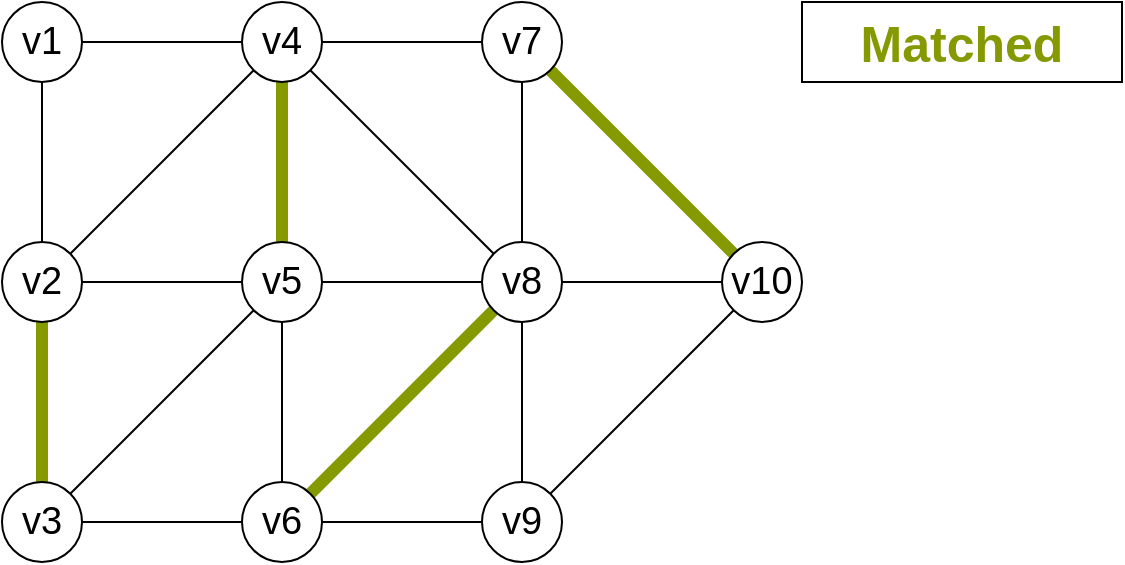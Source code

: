 <mxfile version="10.6.7" type="device"><diagram id="4Jp2LSJ3dbflsDHzHxAr" name="matching"><mxGraphModel dx="1394" dy="819" grid="1" gridSize="10" guides="1" tooltips="1" connect="1" arrows="1" fold="1" page="1" pageScale="1" pageWidth="850" pageHeight="1100" math="0" shadow="0"><root><mxCell id="0"/><mxCell id="1" parent="0"/><mxCell id="W7Jb8RQLB6EBjQDcBpZe-1" style="edgeStyle=orthogonalEdgeStyle;rounded=0;orthogonalLoop=1;jettySize=auto;html=1;entryX=0;entryY=0.5;entryDx=0;entryDy=0;endArrow=none;endFill=0;fontSize=25;" edge="1" parent="1" source="W7Jb8RQLB6EBjQDcBpZe-3" target="W7Jb8RQLB6EBjQDcBpZe-11"><mxGeometry relative="1" as="geometry"/></mxCell><mxCell id="W7Jb8RQLB6EBjQDcBpZe-2" style="edgeStyle=orthogonalEdgeStyle;rounded=0;orthogonalLoop=1;jettySize=auto;html=1;endArrow=none;endFill=0;fontSize=25;" edge="1" parent="1" source="W7Jb8RQLB6EBjQDcBpZe-3" target="W7Jb8RQLB6EBjQDcBpZe-7"><mxGeometry relative="1" as="geometry"/></mxCell><mxCell id="W7Jb8RQLB6EBjQDcBpZe-3" value="v1" style="ellipse;whiteSpace=wrap;html=1;aspect=fixed;fontSize=19;" vertex="1" parent="1"><mxGeometry x="80" y="200" width="40" height="40" as="geometry"/></mxCell><mxCell id="W7Jb8RQLB6EBjQDcBpZe-4" style="edgeStyle=orthogonalEdgeStyle;rounded=0;orthogonalLoop=1;jettySize=auto;html=1;endArrow=none;endFill=0;fontSize=25;strokeColor=#859900;strokeWidth=6;" edge="1" parent="1" source="W7Jb8RQLB6EBjQDcBpZe-7" target="W7Jb8RQLB6EBjQDcBpZe-17"><mxGeometry relative="1" as="geometry"/></mxCell><mxCell id="W7Jb8RQLB6EBjQDcBpZe-5" style="edgeStyle=orthogonalEdgeStyle;rounded=0;orthogonalLoop=1;jettySize=auto;html=1;endArrow=none;endFill=0;fontSize=25;" edge="1" parent="1" source="W7Jb8RQLB6EBjQDcBpZe-7" target="W7Jb8RQLB6EBjQDcBpZe-14"><mxGeometry relative="1" as="geometry"/></mxCell><mxCell id="W7Jb8RQLB6EBjQDcBpZe-6" style="edgeStyle=none;rounded=0;orthogonalLoop=1;jettySize=auto;html=1;endArrow=none;endFill=0;fontSize=25;fontColor=#DC322F;" edge="1" parent="1" source="W7Jb8RQLB6EBjQDcBpZe-7" target="W7Jb8RQLB6EBjQDcBpZe-11"><mxGeometry relative="1" as="geometry"/></mxCell><mxCell id="W7Jb8RQLB6EBjQDcBpZe-7" value="v2" style="ellipse;whiteSpace=wrap;html=1;aspect=fixed;fontSize=19;" vertex="1" parent="1"><mxGeometry x="80" y="320" width="40" height="40" as="geometry"/></mxCell><mxCell id="W7Jb8RQLB6EBjQDcBpZe-8" style="edgeStyle=orthogonalEdgeStyle;rounded=0;orthogonalLoop=1;jettySize=auto;html=1;endArrow=none;endFill=0;fontSize=25;" edge="1" parent="1" source="W7Jb8RQLB6EBjQDcBpZe-11" target="W7Jb8RQLB6EBjQDcBpZe-23"><mxGeometry relative="1" as="geometry"/></mxCell><mxCell id="W7Jb8RQLB6EBjQDcBpZe-9" style="edgeStyle=orthogonalEdgeStyle;rounded=0;orthogonalLoop=1;jettySize=auto;html=1;endArrow=none;endFill=0;fontSize=25;strokeColor=#859900;strokeWidth=6;" edge="1" parent="1" source="W7Jb8RQLB6EBjQDcBpZe-11" target="W7Jb8RQLB6EBjQDcBpZe-14"><mxGeometry relative="1" as="geometry"/></mxCell><mxCell id="W7Jb8RQLB6EBjQDcBpZe-10" style="edgeStyle=none;rounded=0;orthogonalLoop=1;jettySize=auto;html=1;endArrow=none;endFill=0;fontSize=25;fontColor=#DC322F;" edge="1" parent="1" source="W7Jb8RQLB6EBjQDcBpZe-11" target="W7Jb8RQLB6EBjQDcBpZe-26"><mxGeometry relative="1" as="geometry"/></mxCell><mxCell id="W7Jb8RQLB6EBjQDcBpZe-11" value="v4" style="ellipse;whiteSpace=wrap;html=1;aspect=fixed;fontSize=19;" vertex="1" parent="1"><mxGeometry x="200" y="200" width="40" height="40" as="geometry"/></mxCell><mxCell id="W7Jb8RQLB6EBjQDcBpZe-12" style="edgeStyle=orthogonalEdgeStyle;rounded=0;orthogonalLoop=1;jettySize=auto;html=1;endArrow=none;endFill=0;fontSize=25;" edge="1" parent="1" source="W7Jb8RQLB6EBjQDcBpZe-14" target="W7Jb8RQLB6EBjQDcBpZe-26"><mxGeometry relative="1" as="geometry"/></mxCell><mxCell id="W7Jb8RQLB6EBjQDcBpZe-13" style="edgeStyle=orthogonalEdgeStyle;rounded=0;orthogonalLoop=1;jettySize=auto;html=1;entryX=0.5;entryY=0;entryDx=0;entryDy=0;endArrow=none;endFill=0;fontSize=25;" edge="1" parent="1" source="W7Jb8RQLB6EBjQDcBpZe-14" target="W7Jb8RQLB6EBjQDcBpZe-20"><mxGeometry relative="1" as="geometry"/></mxCell><mxCell id="W7Jb8RQLB6EBjQDcBpZe-14" value="v5" style="ellipse;whiteSpace=wrap;html=1;aspect=fixed;fontSize=19;" vertex="1" parent="1"><mxGeometry x="200" y="320" width="40" height="40" as="geometry"/></mxCell><mxCell id="W7Jb8RQLB6EBjQDcBpZe-15" style="edgeStyle=orthogonalEdgeStyle;rounded=0;orthogonalLoop=1;jettySize=auto;html=1;endArrow=none;endFill=0;fontSize=25;" edge="1" parent="1" source="W7Jb8RQLB6EBjQDcBpZe-17" target="W7Jb8RQLB6EBjQDcBpZe-20"><mxGeometry relative="1" as="geometry"/></mxCell><mxCell id="W7Jb8RQLB6EBjQDcBpZe-16" style="edgeStyle=none;rounded=0;orthogonalLoop=1;jettySize=auto;html=1;endArrow=none;endFill=0;fontSize=25;fontColor=#DC322F;" edge="1" parent="1" source="W7Jb8RQLB6EBjQDcBpZe-17" target="W7Jb8RQLB6EBjQDcBpZe-14"><mxGeometry relative="1" as="geometry"/></mxCell><mxCell id="W7Jb8RQLB6EBjQDcBpZe-17" value="v3" style="ellipse;whiteSpace=wrap;html=1;aspect=fixed;fontSize=19;" vertex="1" parent="1"><mxGeometry x="80" y="440" width="40" height="40" as="geometry"/></mxCell><mxCell id="W7Jb8RQLB6EBjQDcBpZe-18" style="edgeStyle=orthogonalEdgeStyle;rounded=0;orthogonalLoop=1;jettySize=auto;html=1;endArrow=none;endFill=0;fontSize=25;" edge="1" parent="1" source="W7Jb8RQLB6EBjQDcBpZe-20" target="W7Jb8RQLB6EBjQDcBpZe-28"><mxGeometry relative="1" as="geometry"/></mxCell><mxCell id="W7Jb8RQLB6EBjQDcBpZe-19" style="rounded=0;orthogonalLoop=1;jettySize=auto;html=1;endArrow=none;endFill=0;fontSize=25;fontColor=#DC322F;strokeColor=#859900;strokeWidth=6;" edge="1" parent="1" source="W7Jb8RQLB6EBjQDcBpZe-20" target="W7Jb8RQLB6EBjQDcBpZe-26"><mxGeometry relative="1" as="geometry"/></mxCell><mxCell id="W7Jb8RQLB6EBjQDcBpZe-20" value="v6" style="ellipse;whiteSpace=wrap;html=1;aspect=fixed;fontSize=19;" vertex="1" parent="1"><mxGeometry x="200" y="440" width="40" height="40" as="geometry"/></mxCell><mxCell id="W7Jb8RQLB6EBjQDcBpZe-21" style="edgeStyle=orthogonalEdgeStyle;rounded=0;orthogonalLoop=1;jettySize=auto;html=1;endArrow=none;endFill=0;fontSize=25;" edge="1" parent="1" source="W7Jb8RQLB6EBjQDcBpZe-23" target="W7Jb8RQLB6EBjQDcBpZe-26"><mxGeometry relative="1" as="geometry"/></mxCell><mxCell id="W7Jb8RQLB6EBjQDcBpZe-22" style="rounded=0;orthogonalLoop=1;jettySize=auto;html=1;endArrow=none;endFill=0;fontSize=25;fontColor=#DC322F;strokeColor=#859900;strokeWidth=6;" edge="1" parent="1" source="W7Jb8RQLB6EBjQDcBpZe-23" target="W7Jb8RQLB6EBjQDcBpZe-29"><mxGeometry relative="1" as="geometry"/></mxCell><mxCell id="W7Jb8RQLB6EBjQDcBpZe-23" value="v7" style="ellipse;whiteSpace=wrap;html=1;aspect=fixed;fontSize=19;" vertex="1" parent="1"><mxGeometry x="320" y="200" width="40" height="40" as="geometry"/></mxCell><mxCell id="W7Jb8RQLB6EBjQDcBpZe-24" style="edgeStyle=orthogonalEdgeStyle;rounded=0;orthogonalLoop=1;jettySize=auto;html=1;endArrow=none;endFill=0;fontSize=25;" edge="1" parent="1" source="W7Jb8RQLB6EBjQDcBpZe-26" target="W7Jb8RQLB6EBjQDcBpZe-28"><mxGeometry relative="1" as="geometry"/></mxCell><mxCell id="W7Jb8RQLB6EBjQDcBpZe-25" style="edgeStyle=orthogonalEdgeStyle;rounded=0;orthogonalLoop=1;jettySize=auto;html=1;endArrow=none;endFill=0;fontSize=25;" edge="1" parent="1" source="W7Jb8RQLB6EBjQDcBpZe-26" target="W7Jb8RQLB6EBjQDcBpZe-29"><mxGeometry relative="1" as="geometry"/></mxCell><mxCell id="W7Jb8RQLB6EBjQDcBpZe-26" value="v8" style="ellipse;whiteSpace=wrap;html=1;aspect=fixed;fontSize=19;" vertex="1" parent="1"><mxGeometry x="320" y="320" width="40" height="40" as="geometry"/></mxCell><mxCell id="W7Jb8RQLB6EBjQDcBpZe-27" style="rounded=0;orthogonalLoop=1;jettySize=auto;html=1;endArrow=none;endFill=0;fontSize=25;" edge="1" parent="1" source="W7Jb8RQLB6EBjQDcBpZe-28" target="W7Jb8RQLB6EBjQDcBpZe-29"><mxGeometry relative="1" as="geometry"/></mxCell><mxCell id="W7Jb8RQLB6EBjQDcBpZe-28" value="v9" style="ellipse;whiteSpace=wrap;html=1;aspect=fixed;fontSize=19;" vertex="1" parent="1"><mxGeometry x="320" y="440" width="40" height="40" as="geometry"/></mxCell><mxCell id="W7Jb8RQLB6EBjQDcBpZe-29" value="v10" style="ellipse;whiteSpace=wrap;html=1;aspect=fixed;fontSize=19;" vertex="1" parent="1"><mxGeometry x="440" y="320" width="40" height="40" as="geometry"/></mxCell><mxCell id="W7Jb8RQLB6EBjQDcBpZe-30" value="&lt;b&gt;Matched&lt;/b&gt;" style="rounded=0;whiteSpace=wrap;html=1;fontSize=25;fontColor=#859900;" vertex="1" parent="1"><mxGeometry x="480" y="200" width="160" height="40" as="geometry"/></mxCell></root></mxGraphModel></diagram><diagram id="Pm9VXkf7EYFaQPwthqR3" name="aug-paths"><mxGraphModel dx="2244" dy="819" grid="1" gridSize="10" guides="1" tooltips="1" connect="1" arrows="1" fold="1" page="1" pageScale="1" pageWidth="850" pageHeight="1100" math="0" shadow="0"><root><mxCell id="XaIzdrWq5U3-gMEedISh-0"/><mxCell id="XaIzdrWq5U3-gMEedISh-1" parent="XaIzdrWq5U3-gMEedISh-0"/><mxCell id="XaIzdrWq5U3-gMEedISh-8" style="edgeStyle=orthogonalEdgeStyle;rounded=0;orthogonalLoop=1;jettySize=auto;html=1;strokeWidth=1;endArrow=none;endFill=0;" edge="1" parent="XaIzdrWq5U3-gMEedISh-1" source="XaIzdrWq5U3-gMEedISh-2" target="XaIzdrWq5U3-gMEedISh-3"><mxGeometry relative="1" as="geometry"/></mxCell><mxCell id="XaIzdrWq5U3-gMEedISh-2" value="" style="ellipse;whiteSpace=wrap;html=1;aspect=fixed;" vertex="1" parent="XaIzdrWq5U3-gMEedISh-1"><mxGeometry x="80" y="200" width="40" height="40" as="geometry"/></mxCell><mxCell id="XaIzdrWq5U3-gMEedISh-3" value="" style="ellipse;whiteSpace=wrap;html=1;aspect=fixed;" vertex="1" parent="XaIzdrWq5U3-gMEedISh-1"><mxGeometry x="200" y="200" width="40" height="40" as="geometry"/></mxCell><mxCell id="XaIzdrWq5U3-gMEedISh-4" value="" style="ellipse;whiteSpace=wrap;html=1;aspect=fixed;" vertex="1" parent="XaIzdrWq5U3-gMEedISh-1"><mxGeometry x="320" y="200" width="40" height="40" as="geometry"/></mxCell><mxCell id="XaIzdrWq5U3-gMEedISh-5" value="" style="ellipse;whiteSpace=wrap;html=1;aspect=fixed;" vertex="1" parent="XaIzdrWq5U3-gMEedISh-1"><mxGeometry x="440" y="200" width="40" height="40" as="geometry"/></mxCell><mxCell id="XaIzdrWq5U3-gMEedISh-7" value="" style="endArrow=none;html=1;strokeWidth=11;" edge="1" parent="XaIzdrWq5U3-gMEedISh-1"><mxGeometry width="50" height="50" relative="1" as="geometry"><mxPoint y="219" as="sourcePoint"/><mxPoint x="80" y="219" as="targetPoint"/></mxGeometry></mxCell><mxCell id="XaIzdrWq5U3-gMEedISh-9" value="" style="endArrow=none;html=1;strokeWidth=11;" edge="1" parent="XaIzdrWq5U3-gMEedISh-1"><mxGeometry width="50" height="50" relative="1" as="geometry"><mxPoint x="240" y="219" as="sourcePoint"/><mxPoint x="320" y="219" as="targetPoint"/></mxGeometry></mxCell><mxCell id="XaIzdrWq5U3-gMEedISh-10" value="" style="endArrow=none;html=1;strokeWidth=11;" edge="1" parent="XaIzdrWq5U3-gMEedISh-1"><mxGeometry width="50" height="50" relative="1" as="geometry"><mxPoint x="480" y="220" as="sourcePoint"/><mxPoint x="560" y="220" as="targetPoint"/></mxGeometry></mxCell><mxCell id="XaIzdrWq5U3-gMEedISh-11" style="edgeStyle=orthogonalEdgeStyle;rounded=0;orthogonalLoop=1;jettySize=auto;html=1;strokeWidth=1;endArrow=none;endFill=0;" edge="1" parent="XaIzdrWq5U3-gMEedISh-1"><mxGeometry relative="1" as="geometry"><mxPoint x="360" y="220" as="sourcePoint"/><mxPoint x="440" y="220" as="targetPoint"/></mxGeometry></mxCell><mxCell id="XaIzdrWq5U3-gMEedISh-12" style="edgeStyle=orthogonalEdgeStyle;rounded=0;orthogonalLoop=1;jettySize=auto;html=1;strokeWidth=11;endArrow=none;endFill=0;" edge="1" parent="XaIzdrWq5U3-gMEedISh-1" source="XaIzdrWq5U3-gMEedISh-13" target="XaIzdrWq5U3-gMEedISh-14"><mxGeometry relative="1" as="geometry"/></mxCell><mxCell id="XaIzdrWq5U3-gMEedISh-13" value="" style="ellipse;whiteSpace=wrap;html=1;aspect=fixed;" vertex="1" parent="XaIzdrWq5U3-gMEedISh-1"><mxGeometry x="80" y="280" width="40" height="40" as="geometry"/></mxCell><mxCell id="XaIzdrWq5U3-gMEedISh-14" value="" style="ellipse;whiteSpace=wrap;html=1;aspect=fixed;" vertex="1" parent="XaIzdrWq5U3-gMEedISh-1"><mxGeometry x="200" y="280" width="40" height="40" as="geometry"/></mxCell><mxCell id="XaIzdrWq5U3-gMEedISh-15" value="" style="ellipse;whiteSpace=wrap;html=1;aspect=fixed;" vertex="1" parent="XaIzdrWq5U3-gMEedISh-1"><mxGeometry x="320" y="280" width="40" height="40" as="geometry"/></mxCell><mxCell id="XaIzdrWq5U3-gMEedISh-16" value="" style="ellipse;whiteSpace=wrap;html=1;aspect=fixed;" vertex="1" parent="XaIzdrWq5U3-gMEedISh-1"><mxGeometry x="440" y="280" width="40" height="40" as="geometry"/></mxCell><mxCell id="XaIzdrWq5U3-gMEedISh-17" value="" style="endArrow=none;html=1;strokeWidth=1;" edge="1" parent="XaIzdrWq5U3-gMEedISh-1"><mxGeometry width="50" height="50" relative="1" as="geometry"><mxPoint y="299" as="sourcePoint"/><mxPoint x="80" y="299" as="targetPoint"/></mxGeometry></mxCell><mxCell id="XaIzdrWq5U3-gMEedISh-18" value="" style="endArrow=none;html=1;strokeWidth=1;" edge="1" parent="XaIzdrWq5U3-gMEedISh-1"><mxGeometry width="50" height="50" relative="1" as="geometry"><mxPoint x="240" y="299" as="sourcePoint"/><mxPoint x="320" y="299" as="targetPoint"/></mxGeometry></mxCell><mxCell id="XaIzdrWq5U3-gMEedISh-19" value="" style="endArrow=none;html=1;strokeWidth=1;" edge="1" parent="XaIzdrWq5U3-gMEedISh-1"><mxGeometry width="50" height="50" relative="1" as="geometry"><mxPoint x="480" y="300" as="sourcePoint"/><mxPoint x="560" y="300" as="targetPoint"/></mxGeometry></mxCell><mxCell id="XaIzdrWq5U3-gMEedISh-20" style="edgeStyle=orthogonalEdgeStyle;rounded=0;orthogonalLoop=1;jettySize=auto;html=1;strokeWidth=11;endArrow=none;endFill=0;" edge="1" parent="XaIzdrWq5U3-gMEedISh-1"><mxGeometry relative="1" as="geometry"><mxPoint x="360" y="300" as="sourcePoint"/><mxPoint x="440" y="300" as="targetPoint"/></mxGeometry></mxCell><mxCell id="XaIzdrWq5U3-gMEedISh-21" value="" style="shape=flexArrow;endArrow=classic;html=1;strokeWidth=2;" edge="1" parent="XaIzdrWq5U3-gMEedISh-1"><mxGeometry width="50" height="50" relative="1" as="geometry"><mxPoint x="610" y="310" as="sourcePoint"/><mxPoint x="610" y="210" as="targetPoint"/></mxGeometry></mxCell></root></mxGraphModel></diagram><diagram id="ksD1cC2v4z0QBkSWcK0y" name="bipartite"><mxGraphModel dx="1394" dy="819" grid="1" gridSize="10" guides="1" tooltips="1" connect="1" arrows="1" fold="1" page="1" pageScale="1" pageWidth="850" pageHeight="1100" math="0" shadow="0"><root><mxCell id="NSSUL8TzkVK0AMn-7wKm-0"/><mxCell id="NSSUL8TzkVK0AMn-7wKm-1" parent="NSSUL8TzkVK0AMn-7wKm-0"/><mxCell id="NSSUL8TzkVK0AMn-7wKm-13" style="rounded=0;orthogonalLoop=1;jettySize=auto;html=1;endArrow=none;endFill=0;strokeWidth=2;" edge="1" parent="NSSUL8TzkVK0AMn-7wKm-1" source="NSSUL8TzkVK0AMn-7wKm-2" target="NSSUL8TzkVK0AMn-7wKm-8"><mxGeometry relative="1" as="geometry"/></mxCell><mxCell id="NSSUL8TzkVK0AMn-7wKm-2" value="v1" style="ellipse;whiteSpace=wrap;html=1;aspect=fixed;" vertex="1" parent="NSSUL8TzkVK0AMn-7wKm-1"><mxGeometry x="200" y="240" width="40" height="40" as="geometry"/></mxCell><mxCell id="NSSUL8TzkVK0AMn-7wKm-15" style="edgeStyle=none;rounded=0;orthogonalLoop=1;jettySize=auto;html=1;endArrow=none;endFill=0;strokeWidth=2;" edge="1" parent="NSSUL8TzkVK0AMn-7wKm-1" source="NSSUL8TzkVK0AMn-7wKm-3" target="NSSUL8TzkVK0AMn-7wKm-10"><mxGeometry relative="1" as="geometry"/></mxCell><mxCell id="NSSUL8TzkVK0AMn-7wKm-3" value="v2" style="ellipse;whiteSpace=wrap;html=1;aspect=fixed;" vertex="1" parent="NSSUL8TzkVK0AMn-7wKm-1"><mxGeometry x="200" y="320" width="40" height="40" as="geometry"/></mxCell><mxCell id="NSSUL8TzkVK0AMn-7wKm-17" style="edgeStyle=none;rounded=0;orthogonalLoop=1;jettySize=auto;html=1;endArrow=none;endFill=0;strokeWidth=2;" edge="1" parent="NSSUL8TzkVK0AMn-7wKm-1" source="NSSUL8TzkVK0AMn-7wKm-6" target="NSSUL8TzkVK0AMn-7wKm-9"><mxGeometry relative="1" as="geometry"/></mxCell><mxCell id="NSSUL8TzkVK0AMn-7wKm-18" style="edgeStyle=none;rounded=0;orthogonalLoop=1;jettySize=auto;html=1;endArrow=none;endFill=0;strokeWidth=2;" edge="1" parent="NSSUL8TzkVK0AMn-7wKm-1" source="NSSUL8TzkVK0AMn-7wKm-6" target="NSSUL8TzkVK0AMn-7wKm-10"><mxGeometry relative="1" as="geometry"/></mxCell><mxCell id="NSSUL8TzkVK0AMn-7wKm-6" value="v3" style="ellipse;whiteSpace=wrap;html=1;aspect=fixed;" vertex="1" parent="NSSUL8TzkVK0AMn-7wKm-1"><mxGeometry x="200" y="400" width="40" height="40" as="geometry"/></mxCell><mxCell id="NSSUL8TzkVK0AMn-7wKm-16" style="edgeStyle=none;rounded=0;orthogonalLoop=1;jettySize=auto;html=1;endArrow=none;endFill=0;strokeWidth=2;" edge="1" parent="NSSUL8TzkVK0AMn-7wKm-1" source="NSSUL8TzkVK0AMn-7wKm-7" target="NSSUL8TzkVK0AMn-7wKm-9"><mxGeometry relative="1" as="geometry"/></mxCell><mxCell id="NSSUL8TzkVK0AMn-7wKm-7" value="v4" style="ellipse;whiteSpace=wrap;html=1;aspect=fixed;" vertex="1" parent="NSSUL8TzkVK0AMn-7wKm-1"><mxGeometry x="200" y="480" width="40" height="40" as="geometry"/></mxCell><mxCell id="NSSUL8TzkVK0AMn-7wKm-14" style="edgeStyle=none;rounded=0;orthogonalLoop=1;jettySize=auto;html=1;endArrow=none;endFill=0;strokeWidth=2;" edge="1" parent="NSSUL8TzkVK0AMn-7wKm-1" source="NSSUL8TzkVK0AMn-7wKm-8" target="NSSUL8TzkVK0AMn-7wKm-3"><mxGeometry relative="1" as="geometry"/></mxCell><mxCell id="NSSUL8TzkVK0AMn-7wKm-8" value="u1" style="ellipse;whiteSpace=wrap;html=1;aspect=fixed;" vertex="1" parent="NSSUL8TzkVK0AMn-7wKm-1"><mxGeometry x="320" y="280" width="40" height="40" as="geometry"/></mxCell><mxCell id="NSSUL8TzkVK0AMn-7wKm-9" value="u2" style="ellipse;whiteSpace=wrap;html=1;aspect=fixed;" vertex="1" parent="NSSUL8TzkVK0AMn-7wKm-1"><mxGeometry x="320" y="360" width="40" height="40" as="geometry"/></mxCell><mxCell id="NSSUL8TzkVK0AMn-7wKm-10" value="u3" style="ellipse;whiteSpace=wrap;html=1;aspect=fixed;" vertex="1" parent="NSSUL8TzkVK0AMn-7wKm-1"><mxGeometry x="320" y="440" width="40" height="40" as="geometry"/></mxCell><mxCell id="NSSUL8TzkVK0AMn-7wKm-12" value="" style="endArrow=none;dashed=1;html=1;strokeWidth=2;" edge="1" parent="NSSUL8TzkVK0AMn-7wKm-1"><mxGeometry width="50" height="50" relative="1" as="geometry"><mxPoint x="280" y="520" as="sourcePoint"/><mxPoint x="280" y="240" as="targetPoint"/></mxGeometry></mxCell></root></mxGraphModel></diagram><diagram name="bipartite-matching" id="gfPBt2KJI4u2LFHkbRGz"><mxGraphModel dx="1394" dy="819" grid="1" gridSize="10" guides="1" tooltips="1" connect="1" arrows="1" fold="1" page="1" pageScale="1" pageWidth="850" pageHeight="1100" math="0" shadow="0"><root><mxCell id="LEbnnEVvR1ohSrUBROWz-0"/><mxCell id="LEbnnEVvR1ohSrUBROWz-1" parent="LEbnnEVvR1ohSrUBROWz-0"/><mxCell id="LEbnnEVvR1ohSrUBROWz-25" style="edgeStyle=none;rounded=0;orthogonalLoop=1;jettySize=auto;html=1;endArrow=none;endFill=0;strokeColor=#000000;strokeWidth=2;" edge="1" parent="LEbnnEVvR1ohSrUBROWz-1" source="LEbnnEVvR1ohSrUBROWz-3" target="LEbnnEVvR1ohSrUBROWz-12"><mxGeometry relative="1" as="geometry"/></mxCell><mxCell id="LEbnnEVvR1ohSrUBROWz-34" value="e9" style="text;html=1;resizable=0;points=[];align=center;verticalAlign=middle;labelBackgroundColor=#ffffff;" vertex="1" connectable="0" parent="LEbnnEVvR1ohSrUBROWz-25"><mxGeometry x="0.293" y="-3" relative="1" as="geometry"><mxPoint as="offset"/></mxGeometry></mxCell><mxCell id="LEbnnEVvR1ohSrUBROWz-28" style="edgeStyle=none;rounded=0;orthogonalLoop=1;jettySize=auto;html=1;endArrow=none;endFill=0;strokeColor=#859900;strokeWidth=4;" edge="1" parent="LEbnnEVvR1ohSrUBROWz-1" source="LEbnnEVvR1ohSrUBROWz-3" target="LEbnnEVvR1ohSrUBROWz-13"><mxGeometry relative="1" as="geometry"/></mxCell><mxCell id="LEbnnEVvR1ohSrUBROWz-39" value="e6" style="text;html=1;resizable=0;points=[];align=center;verticalAlign=middle;labelBackgroundColor=#ffffff;" vertex="1" connectable="0" parent="LEbnnEVvR1ohSrUBROWz-28"><mxGeometry x="-0.425" y="1" relative="1" as="geometry"><mxPoint as="offset"/></mxGeometry></mxCell><mxCell id="LEbnnEVvR1ohSrUBROWz-29" style="edgeStyle=none;rounded=0;orthogonalLoop=1;jettySize=auto;html=1;endArrow=none;endFill=0;strokeColor=#000000;strokeWidth=2;" edge="1" parent="LEbnnEVvR1ohSrUBROWz-1" source="LEbnnEVvR1ohSrUBROWz-3" target="LEbnnEVvR1ohSrUBROWz-14"><mxGeometry relative="1" as="geometry"/></mxCell><mxCell id="LEbnnEVvR1ohSrUBROWz-40" value="e8" style="text;html=1;resizable=0;points=[];align=center;verticalAlign=middle;labelBackgroundColor=#ffffff;" vertex="1" connectable="0" parent="LEbnnEVvR1ohSrUBROWz-29"><mxGeometry x="0.767" y="1" relative="1" as="geometry"><mxPoint as="offset"/></mxGeometry></mxCell><mxCell id="LEbnnEVvR1ohSrUBROWz-3" value="v1" style="ellipse;whiteSpace=wrap;html=1;aspect=fixed;" vertex="1" parent="LEbnnEVvR1ohSrUBROWz-1"><mxGeometry x="200" y="240" width="40" height="40" as="geometry"/></mxCell><mxCell id="LEbnnEVvR1ohSrUBROWz-27" style="edgeStyle=none;rounded=0;orthogonalLoop=1;jettySize=auto;html=1;endArrow=none;endFill=0;strokeColor=#000000;strokeWidth=2;" edge="1" parent="LEbnnEVvR1ohSrUBROWz-1" source="LEbnnEVvR1ohSrUBROWz-5" target="LEbnnEVvR1ohSrUBROWz-13"><mxGeometry relative="1" as="geometry"/></mxCell><mxCell id="LEbnnEVvR1ohSrUBROWz-38" value="e3" style="text;html=1;resizable=0;points=[];align=center;verticalAlign=middle;labelBackgroundColor=#ffffff;" vertex="1" connectable="0" parent="LEbnnEVvR1ohSrUBROWz-27"><mxGeometry x="-0.673" y="-1" relative="1" as="geometry"><mxPoint as="offset"/></mxGeometry></mxCell><mxCell id="LEbnnEVvR1ohSrUBROWz-30" style="edgeStyle=none;rounded=0;orthogonalLoop=1;jettySize=auto;html=1;endArrow=none;endFill=0;strokeColor=#000000;strokeWidth=2;" edge="1" parent="LEbnnEVvR1ohSrUBROWz-1" source="LEbnnEVvR1ohSrUBROWz-5" target="LEbnnEVvR1ohSrUBROWz-24"><mxGeometry relative="1" as="geometry"/></mxCell><mxCell id="LEbnnEVvR1ohSrUBROWz-37" value="e2" style="text;html=1;resizable=0;points=[];align=center;verticalAlign=middle;labelBackgroundColor=#ffffff;" vertex="1" connectable="0" parent="LEbnnEVvR1ohSrUBROWz-30"><mxGeometry x="-0.637" y="-2" relative="1" as="geometry"><mxPoint as="offset"/></mxGeometry></mxCell><mxCell id="LEbnnEVvR1ohSrUBROWz-5" value="v2" style="ellipse;whiteSpace=wrap;html=1;aspect=fixed;" vertex="1" parent="LEbnnEVvR1ohSrUBROWz-1"><mxGeometry x="200" y="320" width="40" height="40" as="geometry"/></mxCell><mxCell id="LEbnnEVvR1ohSrUBROWz-31" style="edgeStyle=none;rounded=0;orthogonalLoop=1;jettySize=auto;html=1;endArrow=none;endFill=0;strokeColor=#000000;strokeWidth=2;" edge="1" parent="LEbnnEVvR1ohSrUBROWz-1" source="LEbnnEVvR1ohSrUBROWz-8" target="LEbnnEVvR1ohSrUBROWz-24"><mxGeometry relative="1" as="geometry"/></mxCell><mxCell id="LEbnnEVvR1ohSrUBROWz-36" value="e1" style="text;html=1;resizable=0;points=[];align=center;verticalAlign=middle;labelBackgroundColor=#ffffff;" vertex="1" connectable="0" parent="LEbnnEVvR1ohSrUBROWz-31"><mxGeometry x="-0.72" relative="1" as="geometry"><mxPoint as="offset"/></mxGeometry></mxCell><mxCell id="LEbnnEVvR1ohSrUBROWz-8" value="v3" style="ellipse;whiteSpace=wrap;html=1;aspect=fixed;" vertex="1" parent="LEbnnEVvR1ohSrUBROWz-1"><mxGeometry x="200" y="400" width="40" height="40" as="geometry"/></mxCell><mxCell id="LEbnnEVvR1ohSrUBROWz-32" style="edgeStyle=none;rounded=0;orthogonalLoop=1;jettySize=auto;html=1;endArrow=none;endFill=0;strokeColor=#859900;strokeWidth=4;" edge="1" parent="LEbnnEVvR1ohSrUBROWz-1" source="LEbnnEVvR1ohSrUBROWz-10" target="LEbnnEVvR1ohSrUBROWz-14"><mxGeometry relative="1" as="geometry"/></mxCell><mxCell id="LEbnnEVvR1ohSrUBROWz-41" value="e5" style="text;html=1;resizable=0;points=[];align=center;verticalAlign=middle;labelBackgroundColor=#ffffff;" vertex="1" connectable="0" parent="LEbnnEVvR1ohSrUBROWz-32"><mxGeometry x="0.731" relative="1" as="geometry"><mxPoint as="offset"/></mxGeometry></mxCell><mxCell id="LEbnnEVvR1ohSrUBROWz-33" style="edgeStyle=none;rounded=0;orthogonalLoop=1;jettySize=auto;html=1;endArrow=none;endFill=0;strokeColor=#000000;strokeWidth=2;" edge="1" parent="LEbnnEVvR1ohSrUBROWz-1" source="LEbnnEVvR1ohSrUBROWz-10" target="LEbnnEVvR1ohSrUBROWz-13"><mxGeometry relative="1" as="geometry"/></mxCell><mxCell id="LEbnnEVvR1ohSrUBROWz-42" value="e4" style="text;html=1;resizable=0;points=[];align=center;verticalAlign=middle;labelBackgroundColor=#ffffff;" vertex="1" connectable="0" parent="LEbnnEVvR1ohSrUBROWz-33"><mxGeometry x="-0.785" y="1" relative="1" as="geometry"><mxPoint as="offset"/></mxGeometry></mxCell><mxCell id="LEbnnEVvR1ohSrUBROWz-10" value="v4" style="ellipse;whiteSpace=wrap;html=1;aspect=fixed;" vertex="1" parent="LEbnnEVvR1ohSrUBROWz-1"><mxGeometry x="200" y="480" width="40" height="40" as="geometry"/></mxCell><mxCell id="LEbnnEVvR1ohSrUBROWz-26" style="edgeStyle=none;rounded=0;orthogonalLoop=1;jettySize=auto;html=1;endArrow=none;endFill=0;strokeColor=#859900;strokeWidth=4;" edge="1" parent="LEbnnEVvR1ohSrUBROWz-1" source="LEbnnEVvR1ohSrUBROWz-12" target="LEbnnEVvR1ohSrUBROWz-23"><mxGeometry relative="1" as="geometry"/></mxCell><mxCell id="LEbnnEVvR1ohSrUBROWz-35" value="e7" style="text;html=1;resizable=0;points=[];align=center;verticalAlign=middle;labelBackgroundColor=#ffffff;" vertex="1" connectable="0" parent="LEbnnEVvR1ohSrUBROWz-26"><mxGeometry x="-0.805" y="2" relative="1" as="geometry"><mxPoint as="offset"/></mxGeometry></mxCell><mxCell id="LEbnnEVvR1ohSrUBROWz-12" value="u1" style="ellipse;whiteSpace=wrap;html=1;aspect=fixed;" vertex="1" parent="LEbnnEVvR1ohSrUBROWz-1"><mxGeometry x="320" y="280" width="40" height="40" as="geometry"/></mxCell><mxCell id="LEbnnEVvR1ohSrUBROWz-13" value="u2" style="ellipse;whiteSpace=wrap;html=1;aspect=fixed;" vertex="1" parent="LEbnnEVvR1ohSrUBROWz-1"><mxGeometry x="320" y="360" width="40" height="40" as="geometry"/></mxCell><mxCell id="LEbnnEVvR1ohSrUBROWz-14" value="u3" style="ellipse;whiteSpace=wrap;html=1;aspect=fixed;" vertex="1" parent="LEbnnEVvR1ohSrUBROWz-1"><mxGeometry x="320" y="440" width="40" height="40" as="geometry"/></mxCell><mxCell id="LEbnnEVvR1ohSrUBROWz-15" value="" style="endArrow=none;dashed=1;html=1;strokeWidth=2;" edge="1" parent="LEbnnEVvR1ohSrUBROWz-1"><mxGeometry width="50" height="50" relative="1" as="geometry"><mxPoint x="280" y="600" as="sourcePoint"/><mxPoint x="280" y="240" as="targetPoint"/></mxGeometry></mxCell><mxCell id="LEbnnEVvR1ohSrUBROWz-22" value="Matched" style="rounded=0;whiteSpace=wrap;html=1;fillColor=#859900;" vertex="1" parent="LEbnnEVvR1ohSrUBROWz-1"><mxGeometry x="400" y="240" width="80" height="40" as="geometry"/></mxCell><mxCell id="LEbnnEVvR1ohSrUBROWz-23" value="v5" style="ellipse;whiteSpace=wrap;html=1;aspect=fixed;" vertex="1" parent="LEbnnEVvR1ohSrUBROWz-1"><mxGeometry x="200" y="560" width="40" height="40" as="geometry"/></mxCell><mxCell id="LEbnnEVvR1ohSrUBROWz-24" value="u4" style="ellipse;whiteSpace=wrap;html=1;aspect=fixed;" vertex="1" parent="LEbnnEVvR1ohSrUBROWz-1"><mxGeometry x="320" y="520" width="40" height="40" as="geometry"/></mxCell></root></mxGraphModel></diagram><diagram id="Kqzz61kumI9Jo3Ge-Zos" name="search-diagram"><mxGraphModel dx="1394" dy="819" grid="1" gridSize="10" guides="1" tooltips="1" connect="1" arrows="1" fold="1" page="1" pageScale="1" pageWidth="850" pageHeight="1100" math="0" shadow="0"><root><mxCell id="u9LhaT2uCzPEiS2B8Qml-0"/><mxCell id="u9LhaT2uCzPEiS2B8Qml-1" parent="u9LhaT2uCzPEiS2B8Qml-0"/><mxCell id="u9LhaT2uCzPEiS2B8Qml-14" style="edgeStyle=none;rounded=0;orthogonalLoop=1;jettySize=auto;html=1;endArrow=none;endFill=0;strokeColor=#000000;strokeWidth=2;" edge="1" parent="u9LhaT2uCzPEiS2B8Qml-1" source="u9LhaT2uCzPEiS2B8Qml-2" target="u9LhaT2uCzPEiS2B8Qml-3"><mxGeometry relative="1" as="geometry"/></mxCell><mxCell id="u9LhaT2uCzPEiS2B8Qml-15" style="edgeStyle=none;rounded=0;orthogonalLoop=1;jettySize=auto;html=1;endArrow=none;endFill=0;strokeColor=#000000;strokeWidth=2;" edge="1" parent="u9LhaT2uCzPEiS2B8Qml-1" source="u9LhaT2uCzPEiS2B8Qml-2" target="u9LhaT2uCzPEiS2B8Qml-4"><mxGeometry relative="1" as="geometry"/></mxCell><mxCell id="u9LhaT2uCzPEiS2B8Qml-2" value="v2" style="ellipse;whiteSpace=wrap;html=1;aspect=fixed;fillColor=none;" vertex="1" parent="u9LhaT2uCzPEiS2B8Qml-1"><mxGeometry x="80" y="280" width="40" height="40" as="geometry"/></mxCell><mxCell id="u9LhaT2uCzPEiS2B8Qml-16" style="edgeStyle=none;rounded=0;orthogonalLoop=1;jettySize=auto;html=1;endArrow=none;endFill=0;strokeColor=#859900;strokeWidth=4;" edge="1" parent="u9LhaT2uCzPEiS2B8Qml-1" source="u9LhaT2uCzPEiS2B8Qml-3" target="u9LhaT2uCzPEiS2B8Qml-6"><mxGeometry relative="1" as="geometry"/></mxCell><mxCell id="u9LhaT2uCzPEiS2B8Qml-3" value="u6" style="ellipse;whiteSpace=wrap;html=1;aspect=fixed;fillColor=none;" vertex="1" parent="u9LhaT2uCzPEiS2B8Qml-1"><mxGeometry x="160" y="200" width="40" height="40" as="geometry"/></mxCell><mxCell id="u9LhaT2uCzPEiS2B8Qml-17" style="edgeStyle=none;rounded=0;orthogonalLoop=1;jettySize=auto;html=1;endArrow=none;endFill=0;strokeColor=#859900;strokeWidth=4;" edge="1" parent="u9LhaT2uCzPEiS2B8Qml-1" source="u9LhaT2uCzPEiS2B8Qml-4" target="u9LhaT2uCzPEiS2B8Qml-5"><mxGeometry relative="1" as="geometry"/></mxCell><mxCell id="u9LhaT2uCzPEiS2B8Qml-4" value="u2" style="ellipse;whiteSpace=wrap;html=1;aspect=fixed;fillColor=none;" vertex="1" parent="u9LhaT2uCzPEiS2B8Qml-1"><mxGeometry x="160" y="360" width="40" height="40" as="geometry"/></mxCell><mxCell id="u9LhaT2uCzPEiS2B8Qml-18" style="edgeStyle=none;rounded=0;orthogonalLoop=1;jettySize=auto;html=1;endArrow=none;endFill=0;strokeColor=#000000;strokeWidth=2;" edge="1" parent="u9LhaT2uCzPEiS2B8Qml-1" source="u9LhaT2uCzPEiS2B8Qml-5" target="u9LhaT2uCzPEiS2B8Qml-9"><mxGeometry relative="1" as="geometry"/></mxCell><mxCell id="u9LhaT2uCzPEiS2B8Qml-5" value="v3" style="ellipse;whiteSpace=wrap;html=1;aspect=fixed;fillColor=none;" vertex="1" parent="u9LhaT2uCzPEiS2B8Qml-1"><mxGeometry x="240" y="360" width="40" height="40" as="geometry"/></mxCell><mxCell id="u9LhaT2uCzPEiS2B8Qml-19" style="edgeStyle=none;rounded=0;orthogonalLoop=1;jettySize=auto;html=1;endArrow=none;endFill=0;strokeColor=#000000;strokeWidth=2;" edge="1" parent="u9LhaT2uCzPEiS2B8Qml-1" source="u9LhaT2uCzPEiS2B8Qml-6" target="u9LhaT2uCzPEiS2B8Qml-7"><mxGeometry relative="1" as="geometry"/></mxCell><mxCell id="u9LhaT2uCzPEiS2B8Qml-20" style="edgeStyle=none;rounded=0;orthogonalLoop=1;jettySize=auto;html=1;endArrow=none;endFill=0;strokeColor=#000000;strokeWidth=2;" edge="1" parent="u9LhaT2uCzPEiS2B8Qml-1" source="u9LhaT2uCzPEiS2B8Qml-6" target="u9LhaT2uCzPEiS2B8Qml-8"><mxGeometry relative="1" as="geometry"/></mxCell><mxCell id="u9LhaT2uCzPEiS2B8Qml-6" value="v5" style="ellipse;whiteSpace=wrap;html=1;aspect=fixed;fillColor=none;" vertex="1" parent="u9LhaT2uCzPEiS2B8Qml-1"><mxGeometry x="240" y="200" width="40" height="40" as="geometry"/></mxCell><mxCell id="u9LhaT2uCzPEiS2B8Qml-22" style="edgeStyle=none;rounded=0;orthogonalLoop=1;jettySize=auto;html=1;endArrow=none;endFill=0;strokeColor=#859900;strokeWidth=4;" edge="1" parent="u9LhaT2uCzPEiS2B8Qml-1" source="u9LhaT2uCzPEiS2B8Qml-7" target="u9LhaT2uCzPEiS2B8Qml-11"><mxGeometry relative="1" as="geometry"/></mxCell><mxCell id="u9LhaT2uCzPEiS2B8Qml-7" value="u4" style="ellipse;whiteSpace=wrap;html=1;aspect=fixed;fillColor=none;" vertex="1" parent="u9LhaT2uCzPEiS2B8Qml-1"><mxGeometry x="320" y="160" width="40" height="40" as="geometry"/></mxCell><mxCell id="u9LhaT2uCzPEiS2B8Qml-21" style="edgeStyle=none;rounded=0;orthogonalLoop=1;jettySize=auto;html=1;endArrow=none;endFill=0;strokeColor=#859900;strokeWidth=4;" edge="1" parent="u9LhaT2uCzPEiS2B8Qml-1" source="u9LhaT2uCzPEiS2B8Qml-8" target="u9LhaT2uCzPEiS2B8Qml-13"><mxGeometry relative="1" as="geometry"/></mxCell><mxCell id="u9LhaT2uCzPEiS2B8Qml-8" value="u5" style="ellipse;whiteSpace=wrap;html=1;aspect=fixed;fillColor=none;" vertex="1" parent="u9LhaT2uCzPEiS2B8Qml-1"><mxGeometry x="320" y="240" width="40" height="40" as="geometry"/></mxCell><mxCell id="u9LhaT2uCzPEiS2B8Qml-24" style="edgeStyle=none;rounded=0;orthogonalLoop=1;jettySize=auto;html=1;endArrow=none;endFill=0;strokeColor=#859900;strokeWidth=4;" edge="1" parent="u9LhaT2uCzPEiS2B8Qml-1" source="u9LhaT2uCzPEiS2B8Qml-9" target="u9LhaT2uCzPEiS2B8Qml-10"><mxGeometry relative="1" as="geometry"/></mxCell><mxCell id="u9LhaT2uCzPEiS2B8Qml-9" value="u3" style="ellipse;whiteSpace=wrap;html=1;aspect=fixed;fillColor=none;" vertex="1" parent="u9LhaT2uCzPEiS2B8Qml-1"><mxGeometry x="320" y="360" width="40" height="40" as="geometry"/></mxCell><mxCell id="u9LhaT2uCzPEiS2B8Qml-10" value="v4" style="ellipse;whiteSpace=wrap;html=1;aspect=fixed;fillColor=none;" vertex="1" parent="u9LhaT2uCzPEiS2B8Qml-1"><mxGeometry x="400" y="360" width="40" height="40" as="geometry"/></mxCell><mxCell id="u9LhaT2uCzPEiS2B8Qml-23" style="edgeStyle=none;rounded=0;orthogonalLoop=1;jettySize=auto;html=1;endArrow=none;endFill=0;strokeColor=#000000;strokeWidth=2;" edge="1" parent="u9LhaT2uCzPEiS2B8Qml-1" source="u9LhaT2uCzPEiS2B8Qml-11" target="u9LhaT2uCzPEiS2B8Qml-12"><mxGeometry relative="1" as="geometry"/></mxCell><mxCell id="u9LhaT2uCzPEiS2B8Qml-11" value="v1" style="ellipse;whiteSpace=wrap;html=1;aspect=fixed;fillColor=none;" vertex="1" parent="u9LhaT2uCzPEiS2B8Qml-1"><mxGeometry x="400" y="160" width="40" height="40" as="geometry"/></mxCell><mxCell id="u9LhaT2uCzPEiS2B8Qml-12" value="u1" style="ellipse;whiteSpace=wrap;html=1;aspect=fixed;fillColor=none;" vertex="1" parent="u9LhaT2uCzPEiS2B8Qml-1"><mxGeometry x="480" y="160" width="40" height="40" as="geometry"/></mxCell><mxCell id="u9LhaT2uCzPEiS2B8Qml-13" value="v6" style="ellipse;whiteSpace=wrap;html=1;aspect=fixed;fillColor=none;" vertex="1" parent="u9LhaT2uCzPEiS2B8Qml-1"><mxGeometry x="400" y="240" width="40" height="40" as="geometry"/></mxCell></root></mxGraphModel></diagram></mxfile>